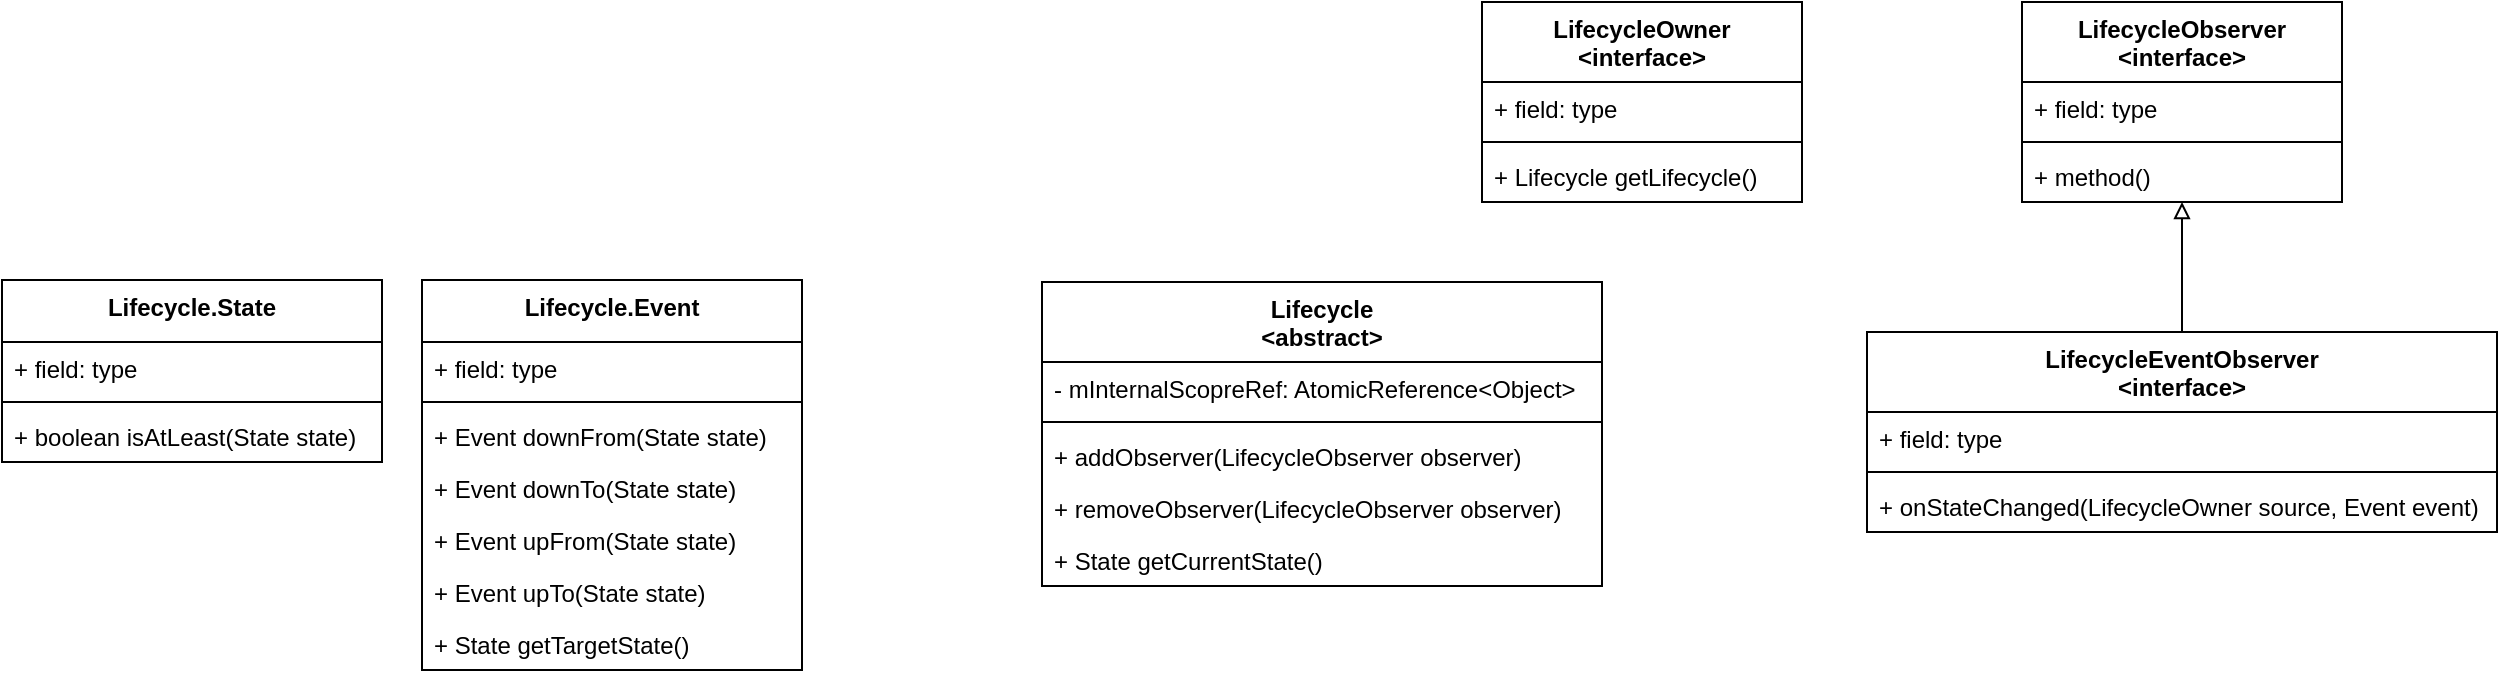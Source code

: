 <mxfile version="20.5.3" type="github">
  <diagram id="-kx_mbUTEkUGOW7ts6Yt" name="第 1 页">
    <mxGraphModel dx="2185" dy="678" grid="1" gridSize="10" guides="1" tooltips="1" connect="1" arrows="1" fold="1" page="1" pageScale="1" pageWidth="827" pageHeight="1169" math="0" shadow="0">
      <root>
        <mxCell id="0" />
        <mxCell id="1" parent="0" />
        <mxCell id="TeU9E7MnZnZkQTrUSE5d-1" value="LifecycleOwner&#xa;&lt;interface&gt;" style="swimlane;fontStyle=1;align=center;verticalAlign=top;childLayout=stackLayout;horizontal=1;startSize=40;horizontalStack=0;resizeParent=1;resizeParentMax=0;resizeLast=0;collapsible=1;marginBottom=0;" vertex="1" parent="1">
          <mxGeometry x="260" y="320" width="160" height="100" as="geometry" />
        </mxCell>
        <mxCell id="TeU9E7MnZnZkQTrUSE5d-2" value="+ field: type" style="text;strokeColor=none;fillColor=none;align=left;verticalAlign=top;spacingLeft=4;spacingRight=4;overflow=hidden;rotatable=0;points=[[0,0.5],[1,0.5]];portConstraint=eastwest;" vertex="1" parent="TeU9E7MnZnZkQTrUSE5d-1">
          <mxGeometry y="40" width="160" height="26" as="geometry" />
        </mxCell>
        <mxCell id="TeU9E7MnZnZkQTrUSE5d-3" value="" style="line;strokeWidth=1;fillColor=none;align=left;verticalAlign=middle;spacingTop=-1;spacingLeft=3;spacingRight=3;rotatable=0;labelPosition=right;points=[];portConstraint=eastwest;strokeColor=inherit;" vertex="1" parent="TeU9E7MnZnZkQTrUSE5d-1">
          <mxGeometry y="66" width="160" height="8" as="geometry" />
        </mxCell>
        <mxCell id="TeU9E7MnZnZkQTrUSE5d-4" value="+ Lifecycle getLifecycle()" style="text;strokeColor=none;fillColor=none;align=left;verticalAlign=top;spacingLeft=4;spacingRight=4;overflow=hidden;rotatable=0;points=[[0,0.5],[1,0.5]];portConstraint=eastwest;" vertex="1" parent="TeU9E7MnZnZkQTrUSE5d-1">
          <mxGeometry y="74" width="160" height="26" as="geometry" />
        </mxCell>
        <mxCell id="TeU9E7MnZnZkQTrUSE5d-6" value="LifecycleObserver&#xa;&lt;interface&gt;" style="swimlane;fontStyle=1;align=center;verticalAlign=top;childLayout=stackLayout;horizontal=1;startSize=40;horizontalStack=0;resizeParent=1;resizeParentMax=0;resizeLast=0;collapsible=1;marginBottom=0;" vertex="1" parent="1">
          <mxGeometry x="530" y="320" width="160" height="100" as="geometry" />
        </mxCell>
        <mxCell id="TeU9E7MnZnZkQTrUSE5d-7" value="+ field: type" style="text;strokeColor=none;fillColor=none;align=left;verticalAlign=top;spacingLeft=4;spacingRight=4;overflow=hidden;rotatable=0;points=[[0,0.5],[1,0.5]];portConstraint=eastwest;" vertex="1" parent="TeU9E7MnZnZkQTrUSE5d-6">
          <mxGeometry y="40" width="160" height="26" as="geometry" />
        </mxCell>
        <mxCell id="TeU9E7MnZnZkQTrUSE5d-8" value="" style="line;strokeWidth=1;fillColor=none;align=left;verticalAlign=middle;spacingTop=-1;spacingLeft=3;spacingRight=3;rotatable=0;labelPosition=right;points=[];portConstraint=eastwest;strokeColor=inherit;" vertex="1" parent="TeU9E7MnZnZkQTrUSE5d-6">
          <mxGeometry y="66" width="160" height="8" as="geometry" />
        </mxCell>
        <mxCell id="TeU9E7MnZnZkQTrUSE5d-9" value="+ method()" style="text;strokeColor=none;fillColor=none;align=left;verticalAlign=top;spacingLeft=4;spacingRight=4;overflow=hidden;rotatable=0;points=[[0,0.5],[1,0.5]];portConstraint=eastwest;" vertex="1" parent="TeU9E7MnZnZkQTrUSE5d-6">
          <mxGeometry y="74" width="160" height="26" as="geometry" />
        </mxCell>
        <mxCell id="TeU9E7MnZnZkQTrUSE5d-14" style="edgeStyle=orthogonalEdgeStyle;rounded=0;orthogonalLoop=1;jettySize=auto;html=1;endArrow=block;endFill=0;" edge="1" parent="1" source="TeU9E7MnZnZkQTrUSE5d-10" target="TeU9E7MnZnZkQTrUSE5d-6">
          <mxGeometry relative="1" as="geometry" />
        </mxCell>
        <mxCell id="TeU9E7MnZnZkQTrUSE5d-10" value="LifecycleEventObserver&#xa;&lt;interface&gt;" style="swimlane;fontStyle=1;align=center;verticalAlign=top;childLayout=stackLayout;horizontal=1;startSize=40;horizontalStack=0;resizeParent=1;resizeParentMax=0;resizeLast=0;collapsible=1;marginBottom=0;" vertex="1" parent="1">
          <mxGeometry x="452.5" y="485" width="315" height="100" as="geometry" />
        </mxCell>
        <mxCell id="TeU9E7MnZnZkQTrUSE5d-11" value="+ field: type" style="text;strokeColor=none;fillColor=none;align=left;verticalAlign=top;spacingLeft=4;spacingRight=4;overflow=hidden;rotatable=0;points=[[0,0.5],[1,0.5]];portConstraint=eastwest;" vertex="1" parent="TeU9E7MnZnZkQTrUSE5d-10">
          <mxGeometry y="40" width="315" height="26" as="geometry" />
        </mxCell>
        <mxCell id="TeU9E7MnZnZkQTrUSE5d-12" value="" style="line;strokeWidth=1;fillColor=none;align=left;verticalAlign=middle;spacingTop=-1;spacingLeft=3;spacingRight=3;rotatable=0;labelPosition=right;points=[];portConstraint=eastwest;strokeColor=inherit;" vertex="1" parent="TeU9E7MnZnZkQTrUSE5d-10">
          <mxGeometry y="66" width="315" height="8" as="geometry" />
        </mxCell>
        <mxCell id="TeU9E7MnZnZkQTrUSE5d-13" value="+ onStateChanged(LifecycleOwner source, Event event)" style="text;strokeColor=none;fillColor=none;align=left;verticalAlign=top;spacingLeft=4;spacingRight=4;overflow=hidden;rotatable=0;points=[[0,0.5],[1,0.5]];portConstraint=eastwest;" vertex="1" parent="TeU9E7MnZnZkQTrUSE5d-10">
          <mxGeometry y="74" width="315" height="26" as="geometry" />
        </mxCell>
        <mxCell id="TeU9E7MnZnZkQTrUSE5d-15" value="Lifecycle&#xa;&lt;abstract&gt;" style="swimlane;fontStyle=1;align=center;verticalAlign=top;childLayout=stackLayout;horizontal=1;startSize=40;horizontalStack=0;resizeParent=1;resizeParentMax=0;resizeLast=0;collapsible=1;marginBottom=0;" vertex="1" parent="1">
          <mxGeometry x="40" y="460" width="280" height="152" as="geometry" />
        </mxCell>
        <mxCell id="TeU9E7MnZnZkQTrUSE5d-16" value="- mInternalScopreRef: AtomicReference&lt;Object&gt;" style="text;strokeColor=none;fillColor=none;align=left;verticalAlign=top;spacingLeft=4;spacingRight=4;overflow=hidden;rotatable=0;points=[[0,0.5],[1,0.5]];portConstraint=eastwest;" vertex="1" parent="TeU9E7MnZnZkQTrUSE5d-15">
          <mxGeometry y="40" width="280" height="26" as="geometry" />
        </mxCell>
        <mxCell id="TeU9E7MnZnZkQTrUSE5d-17" value="" style="line;strokeWidth=1;fillColor=none;align=left;verticalAlign=middle;spacingTop=-1;spacingLeft=3;spacingRight=3;rotatable=0;labelPosition=right;points=[];portConstraint=eastwest;strokeColor=inherit;" vertex="1" parent="TeU9E7MnZnZkQTrUSE5d-15">
          <mxGeometry y="66" width="280" height="8" as="geometry" />
        </mxCell>
        <mxCell id="TeU9E7MnZnZkQTrUSE5d-18" value="+ addObserver(LifecycleObserver observer)" style="text;strokeColor=none;fillColor=none;align=left;verticalAlign=top;spacingLeft=4;spacingRight=4;overflow=hidden;rotatable=0;points=[[0,0.5],[1,0.5]];portConstraint=eastwest;" vertex="1" parent="TeU9E7MnZnZkQTrUSE5d-15">
          <mxGeometry y="74" width="280" height="26" as="geometry" />
        </mxCell>
        <mxCell id="TeU9E7MnZnZkQTrUSE5d-19" value="+ removeObserver(LifecycleObserver observer)" style="text;strokeColor=none;fillColor=none;align=left;verticalAlign=top;spacingLeft=4;spacingRight=4;overflow=hidden;rotatable=0;points=[[0,0.5],[1,0.5]];portConstraint=eastwest;" vertex="1" parent="TeU9E7MnZnZkQTrUSE5d-15">
          <mxGeometry y="100" width="280" height="26" as="geometry" />
        </mxCell>
        <mxCell id="TeU9E7MnZnZkQTrUSE5d-20" value="+ State getCurrentState()" style="text;strokeColor=none;fillColor=none;align=left;verticalAlign=top;spacingLeft=4;spacingRight=4;overflow=hidden;rotatable=0;points=[[0,0.5],[1,0.5]];portConstraint=eastwest;" vertex="1" parent="TeU9E7MnZnZkQTrUSE5d-15">
          <mxGeometry y="126" width="280" height="26" as="geometry" />
        </mxCell>
        <mxCell id="TeU9E7MnZnZkQTrUSE5d-21" value="Lifecycle.Event" style="swimlane;fontStyle=1;align=center;verticalAlign=top;childLayout=stackLayout;horizontal=1;startSize=31;horizontalStack=0;resizeParent=1;resizeParentMax=0;resizeLast=0;collapsible=1;marginBottom=0;" vertex="1" parent="1">
          <mxGeometry x="-270" y="459" width="190" height="195" as="geometry" />
        </mxCell>
        <mxCell id="TeU9E7MnZnZkQTrUSE5d-22" value="+ field: type" style="text;strokeColor=none;fillColor=none;align=left;verticalAlign=top;spacingLeft=4;spacingRight=4;overflow=hidden;rotatable=0;points=[[0,0.5],[1,0.5]];portConstraint=eastwest;" vertex="1" parent="TeU9E7MnZnZkQTrUSE5d-21">
          <mxGeometry y="31" width="190" height="26" as="geometry" />
        </mxCell>
        <mxCell id="TeU9E7MnZnZkQTrUSE5d-23" value="" style="line;strokeWidth=1;fillColor=none;align=left;verticalAlign=middle;spacingTop=-1;spacingLeft=3;spacingRight=3;rotatable=0;labelPosition=right;points=[];portConstraint=eastwest;strokeColor=inherit;" vertex="1" parent="TeU9E7MnZnZkQTrUSE5d-21">
          <mxGeometry y="57" width="190" height="8" as="geometry" />
        </mxCell>
        <mxCell id="TeU9E7MnZnZkQTrUSE5d-24" value="+ Event downFrom(State state)" style="text;strokeColor=none;fillColor=none;align=left;verticalAlign=top;spacingLeft=4;spacingRight=4;overflow=hidden;rotatable=0;points=[[0,0.5],[1,0.5]];portConstraint=eastwest;" vertex="1" parent="TeU9E7MnZnZkQTrUSE5d-21">
          <mxGeometry y="65" width="190" height="26" as="geometry" />
        </mxCell>
        <mxCell id="TeU9E7MnZnZkQTrUSE5d-25" value="+ Event downTo(State state)" style="text;strokeColor=none;fillColor=none;align=left;verticalAlign=top;spacingLeft=4;spacingRight=4;overflow=hidden;rotatable=0;points=[[0,0.5],[1,0.5]];portConstraint=eastwest;" vertex="1" parent="TeU9E7MnZnZkQTrUSE5d-21">
          <mxGeometry y="91" width="190" height="26" as="geometry" />
        </mxCell>
        <mxCell id="TeU9E7MnZnZkQTrUSE5d-26" value="+ Event upFrom(State state)" style="text;strokeColor=none;fillColor=none;align=left;verticalAlign=top;spacingLeft=4;spacingRight=4;overflow=hidden;rotatable=0;points=[[0,0.5],[1,0.5]];portConstraint=eastwest;" vertex="1" parent="TeU9E7MnZnZkQTrUSE5d-21">
          <mxGeometry y="117" width="190" height="26" as="geometry" />
        </mxCell>
        <mxCell id="TeU9E7MnZnZkQTrUSE5d-27" value="+ Event upTo(State state)" style="text;strokeColor=none;fillColor=none;align=left;verticalAlign=top;spacingLeft=4;spacingRight=4;overflow=hidden;rotatable=0;points=[[0,0.5],[1,0.5]];portConstraint=eastwest;" vertex="1" parent="TeU9E7MnZnZkQTrUSE5d-21">
          <mxGeometry y="143" width="190" height="26" as="geometry" />
        </mxCell>
        <mxCell id="TeU9E7MnZnZkQTrUSE5d-28" value="+ State getTargetState()" style="text;strokeColor=none;fillColor=none;align=left;verticalAlign=top;spacingLeft=4;spacingRight=4;overflow=hidden;rotatable=0;points=[[0,0.5],[1,0.5]];portConstraint=eastwest;" vertex="1" parent="TeU9E7MnZnZkQTrUSE5d-21">
          <mxGeometry y="169" width="190" height="26" as="geometry" />
        </mxCell>
        <mxCell id="TeU9E7MnZnZkQTrUSE5d-29" value="Lifecycle.State" style="swimlane;fontStyle=1;align=center;verticalAlign=top;childLayout=stackLayout;horizontal=1;startSize=31;horizontalStack=0;resizeParent=1;resizeParentMax=0;resizeLast=0;collapsible=1;marginBottom=0;" vertex="1" parent="1">
          <mxGeometry x="-480" y="459" width="190" height="91" as="geometry" />
        </mxCell>
        <mxCell id="TeU9E7MnZnZkQTrUSE5d-30" value="+ field: type" style="text;strokeColor=none;fillColor=none;align=left;verticalAlign=top;spacingLeft=4;spacingRight=4;overflow=hidden;rotatable=0;points=[[0,0.5],[1,0.5]];portConstraint=eastwest;" vertex="1" parent="TeU9E7MnZnZkQTrUSE5d-29">
          <mxGeometry y="31" width="190" height="26" as="geometry" />
        </mxCell>
        <mxCell id="TeU9E7MnZnZkQTrUSE5d-31" value="" style="line;strokeWidth=1;fillColor=none;align=left;verticalAlign=middle;spacingTop=-1;spacingLeft=3;spacingRight=3;rotatable=0;labelPosition=right;points=[];portConstraint=eastwest;strokeColor=inherit;" vertex="1" parent="TeU9E7MnZnZkQTrUSE5d-29">
          <mxGeometry y="57" width="190" height="8" as="geometry" />
        </mxCell>
        <mxCell id="TeU9E7MnZnZkQTrUSE5d-32" value="+ boolean isAtLeast(State state)" style="text;strokeColor=none;fillColor=none;align=left;verticalAlign=top;spacingLeft=4;spacingRight=4;overflow=hidden;rotatable=0;points=[[0,0.5],[1,0.5]];portConstraint=eastwest;" vertex="1" parent="TeU9E7MnZnZkQTrUSE5d-29">
          <mxGeometry y="65" width="190" height="26" as="geometry" />
        </mxCell>
      </root>
    </mxGraphModel>
  </diagram>
</mxfile>
